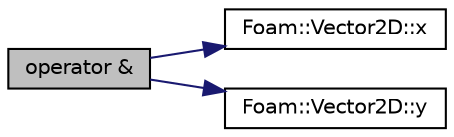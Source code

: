 digraph "operator &amp;"
{
  bgcolor="transparent";
  edge [fontname="Helvetica",fontsize="10",labelfontname="Helvetica",labelfontsize="10"];
  node [fontname="Helvetica",fontsize="10",shape=record];
  rankdir="LR";
  Node142455 [label="operator &",height=0.2,width=0.4,color="black", fillcolor="grey75", style="filled", fontcolor="black"];
  Node142455 -> Node142456 [color="midnightblue",fontsize="10",style="solid",fontname="Helvetica"];
  Node142456 [label="Foam::Vector2D::x",height=0.2,width=0.4,color="black",URL="$a29765.html#a63327976e5a8359700064a02ae22548e"];
  Node142455 -> Node142457 [color="midnightblue",fontsize="10",style="solid",fontname="Helvetica"];
  Node142457 [label="Foam::Vector2D::y",height=0.2,width=0.4,color="black",URL="$a29765.html#a1ee865f676fbac703a49c6654dd3ad74"];
}
